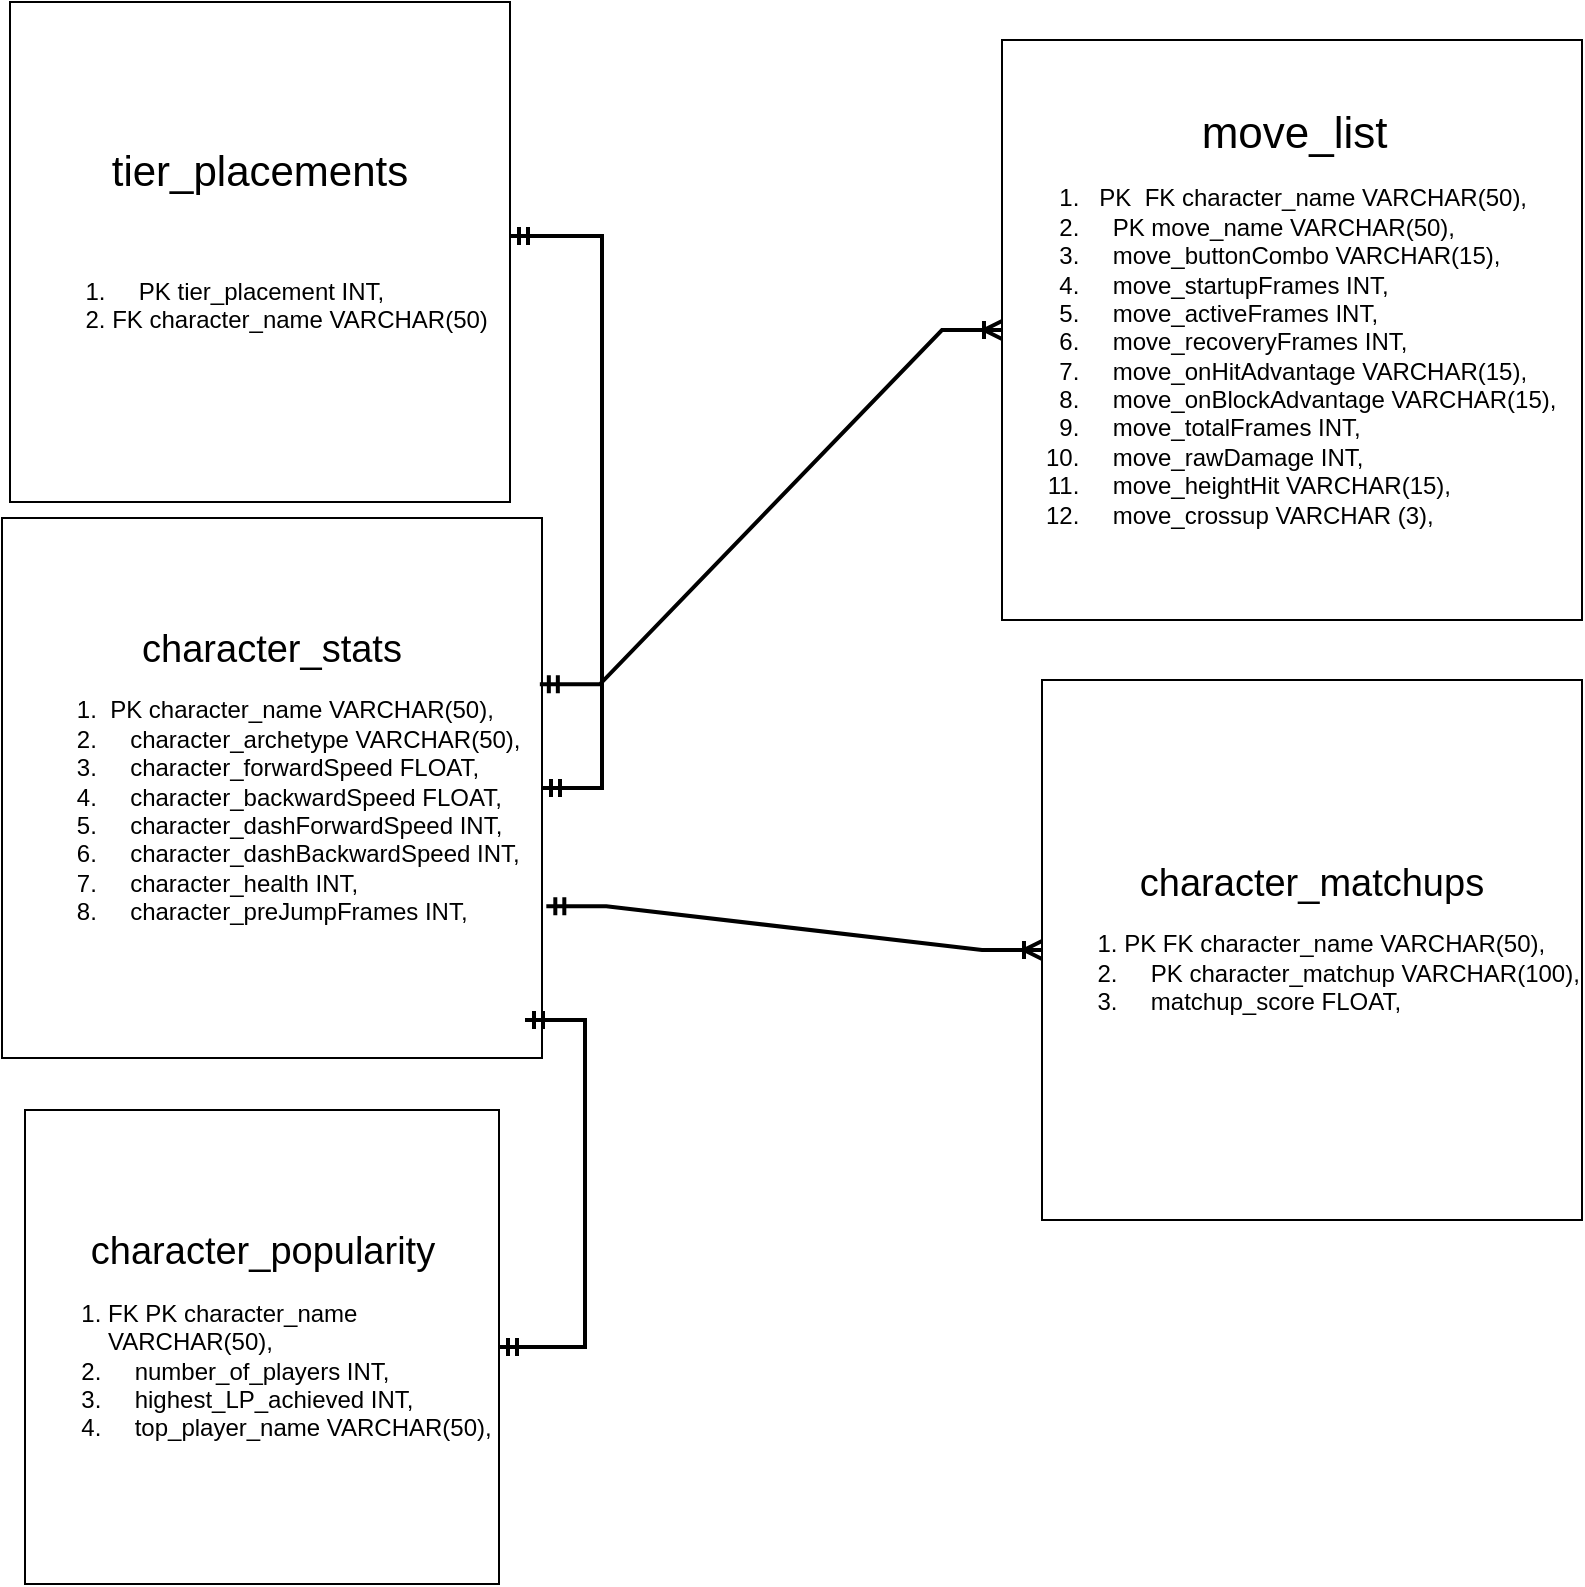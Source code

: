 <mxfile version="22.0.8" type="device">
  <diagram name="Page-1" id="Ir2mnbEKkDCIaxj3xJMn">
    <mxGraphModel dx="1266" dy="803" grid="1" gridSize="10" guides="1" tooltips="1" connect="1" arrows="1" fold="1" page="1" pageScale="1" pageWidth="827" pageHeight="1169" math="0" shadow="0">
      <root>
        <mxCell id="0" />
        <mxCell id="1" parent="0" />
        <mxCell id="TH3GNR_XO7iftzIWNU0B-1" value="&lt;font style=&quot;font-size: 19px;&quot;&gt;character_stats&lt;/font&gt;&lt;br&gt;&lt;div align=&quot;left&quot;&gt;&lt;ol&gt;&lt;li&gt;&amp;nbsp;PK character_name VARCHAR(50),&lt;/li&gt;&lt;li&gt;&amp;nbsp;&amp;nbsp; &amp;nbsp;character_archetype VARCHAR(50),&lt;/li&gt;&lt;li&gt;&amp;nbsp;&amp;nbsp; &amp;nbsp;character_forwardSpeed FLOAT,&lt;/li&gt;&lt;li&gt;&amp;nbsp;&amp;nbsp; &amp;nbsp;character_backwardSpeed FLOAT,&lt;/li&gt;&lt;li&gt;&amp;nbsp;&amp;nbsp; &amp;nbsp;character_dashForwardSpeed INT,&lt;/li&gt;&lt;li&gt;&amp;nbsp;&amp;nbsp; &amp;nbsp;character_dashBackwardSpeed INT,&lt;/li&gt;&lt;li&gt;&amp;nbsp;&amp;nbsp; &amp;nbsp;character_health INT,&lt;/li&gt;&lt;li&gt;&amp;nbsp;&amp;nbsp; &amp;nbsp;character_preJumpFrames INT, &lt;/li&gt;&lt;/ol&gt;&lt;/div&gt;" style="whiteSpace=wrap;html=1;aspect=fixed;" parent="1" vertex="1">
          <mxGeometry x="20" y="289" width="270" height="270" as="geometry" />
        </mxCell>
        <mxCell id="TH3GNR_XO7iftzIWNU0B-15" value="" style="edgeStyle=entityRelationEdgeStyle;fontSize=12;html=1;endArrow=ERoneToMany;startArrow=ERmandOne;rounded=0;strokeWidth=2;exitX=0.996;exitY=0.308;exitDx=0;exitDy=0;exitPerimeter=0;" parent="1" source="TH3GNR_XO7iftzIWNU0B-1" target="TH3GNR_XO7iftzIWNU0B-16" edge="1">
          <mxGeometry width="100" height="100" relative="1" as="geometry">
            <mxPoint x="300" y="330" as="sourcePoint" />
            <mxPoint x="490" y="250" as="targetPoint" />
          </mxGeometry>
        </mxCell>
        <mxCell id="TH3GNR_XO7iftzIWNU0B-16" value="&lt;div style=&quot;&quot;&gt;&lt;div align=&quot;center&quot;&gt;&lt;span style=&quot;&quot;&gt;&lt;span style=&quot;white-space: pre;&quot;&gt;&amp;nbsp;&amp;nbsp;&amp;nbsp;&amp;nbsp;&lt;/span&gt;&lt;/span&gt;&lt;font style=&quot;font-size: 22px;&quot;&gt;move_list&lt;/font&gt;&lt;br&gt;&lt;/div&gt;&lt;div align=&quot;left&quot;&gt;&lt;ol&gt;&lt;li&gt;&amp;nbsp; PK&amp;nbsp; FK character_name VARCHAR(50),&lt;/li&gt;&lt;li&gt;&amp;nbsp;&amp;nbsp;&amp;nbsp; PK move_name VARCHAR(50),&lt;/li&gt;&lt;li&gt;&amp;nbsp;&amp;nbsp;&amp;nbsp; move_buttonCombo VARCHAR(15),&lt;/li&gt;&lt;li&gt;&amp;nbsp;&amp;nbsp;&amp;nbsp; move_startupFrames INT,&lt;/li&gt;&lt;li&gt;&amp;nbsp;&amp;nbsp;&amp;nbsp; move_activeFrames INT,&lt;/li&gt;&lt;li&gt;&amp;nbsp;&amp;nbsp;&amp;nbsp; move_recoveryFrames INT,&lt;/li&gt;&lt;li&gt;&amp;nbsp;&amp;nbsp;&amp;nbsp; move_onHitAdvantage VARCHAR(15),&lt;/li&gt;&lt;li&gt;&amp;nbsp;&amp;nbsp;&amp;nbsp; move_onBlockAdvantage VARCHAR(15),&lt;/li&gt;&lt;li&gt;&amp;nbsp;&amp;nbsp;&amp;nbsp; move_totalFrames INT,&lt;/li&gt;&lt;li&gt;&amp;nbsp;&amp;nbsp;&amp;nbsp; move_rawDamage INT,&lt;/li&gt;&lt;li&gt;&amp;nbsp;&amp;nbsp;&amp;nbsp; move_heightHit VARCHAR(15),&lt;/li&gt;&lt;li&gt;&amp;nbsp;&amp;nbsp;&amp;nbsp; move_crossup VARCHAR (3),&lt;/li&gt;&lt;/ol&gt;&lt;/div&gt;&lt;/div&gt;" style="whiteSpace=wrap;html=1;aspect=fixed;align=left;" parent="1" vertex="1">
          <mxGeometry x="520" y="50" width="290" height="290" as="geometry" />
        </mxCell>
        <mxCell id="TH3GNR_XO7iftzIWNU0B-17" value="&lt;font style=&quot;font-size: 21px;&quot;&gt;tier_placements&lt;/font&gt;&lt;br&gt;&lt;div&gt;&lt;br&gt;&lt;div align=&quot;left&quot;&gt;&lt;br&gt;&lt;ol&gt;&lt;li&gt;&amp;nbsp;&amp;nbsp;&amp;nbsp; PK tier_placement INT,&lt;/li&gt;&lt;li&gt;FK character_name VARCHAR(50)&lt;/li&gt;&lt;/ol&gt;&lt;/div&gt;&lt;/div&gt;" style="whiteSpace=wrap;html=1;aspect=fixed;" parent="1" vertex="1">
          <mxGeometry x="24" y="31" width="250" height="250" as="geometry" />
        </mxCell>
        <mxCell id="TH3GNR_XO7iftzIWNU0B-18" value="&lt;font style=&quot;font-size: 19px;&quot;&gt;character_matchups&lt;/font&gt;&lt;br&gt;&lt;div align=&quot;left&quot;&gt;&lt;ol&gt;&lt;li&gt;PK FK character_name VARCHAR(50),&lt;/li&gt;&lt;li&gt;&amp;nbsp;&amp;nbsp;&amp;nbsp; PK character_matchup VARCHAR(100),&lt;/li&gt;&lt;li&gt;&amp;nbsp;&amp;nbsp;&amp;nbsp; matchup_score FLOAT, &lt;/li&gt;&lt;/ol&gt;&lt;/div&gt;" style="whiteSpace=wrap;html=1;aspect=fixed;" parent="1" vertex="1">
          <mxGeometry x="540" y="370" width="270" height="270" as="geometry" />
        </mxCell>
        <mxCell id="TH3GNR_XO7iftzIWNU0B-19" value="" style="edgeStyle=entityRelationEdgeStyle;fontSize=12;html=1;endArrow=ERmandOne;startArrow=ERmandOne;rounded=0;jumpSize=6;strokeWidth=2;entryX=1;entryY=0.468;entryDx=0;entryDy=0;entryPerimeter=0;" parent="1" source="TH3GNR_XO7iftzIWNU0B-1" target="TH3GNR_XO7iftzIWNU0B-17" edge="1">
          <mxGeometry width="100" height="100" relative="1" as="geometry">
            <mxPoint x="290" y="340" as="sourcePoint" />
            <mxPoint x="260" y="75" as="targetPoint" />
            <Array as="points">
              <mxPoint x="290" y="350" />
              <mxPoint x="425.95" y="455.5" />
              <mxPoint x="450" y="610" />
              <mxPoint x="460" y="630" />
              <mxPoint x="360.95" y="575.5" />
              <mxPoint x="470.95" y="675.5" />
              <mxPoint x="440.95" y="628" />
              <mxPoint x="490.95" y="805.5" />
              <mxPoint x="480.95" y="715.5" />
              <mxPoint x="250.95" y="595.5" />
              <mxPoint x="330.95" y="575.5" />
            </Array>
          </mxGeometry>
        </mxCell>
        <mxCell id="TH3GNR_XO7iftzIWNU0B-20" value="" style="edgeStyle=entityRelationEdgeStyle;fontSize=12;html=1;endArrow=ERoneToMany;startArrow=ERmandOne;rounded=0;strokeWidth=2;entryX=0;entryY=0.5;entryDx=0;entryDy=0;exitX=1.008;exitY=0.719;exitDx=0;exitDy=0;exitPerimeter=0;" parent="1" source="TH3GNR_XO7iftzIWNU0B-1" target="TH3GNR_XO7iftzIWNU0B-18" edge="1">
          <mxGeometry width="100" height="100" relative="1" as="geometry">
            <mxPoint x="290" y="480" as="sourcePoint" />
            <mxPoint x="280" y="780" as="targetPoint" />
          </mxGeometry>
        </mxCell>
        <mxCell id="TH3GNR_XO7iftzIWNU0B-22" value="&lt;div&gt;&lt;font style=&quot;font-size: 19px;&quot;&gt;character_popularity&lt;/font&gt;&lt;/div&gt;&lt;div align=&quot;left&quot;&gt;&lt;ol&gt;&lt;li&gt;FK PK character_name VARCHAR(50),&lt;/li&gt;&lt;li&gt;&amp;nbsp;&amp;nbsp;&amp;nbsp; number_of_players INT,&lt;/li&gt;&lt;li&gt;&amp;nbsp;&amp;nbsp;&amp;nbsp; highest_LP_achieved INT,&lt;/li&gt;&lt;li&gt;&amp;nbsp;&amp;nbsp;&amp;nbsp; top_player_name VARCHAR(50),&lt;/li&gt;&lt;/ol&gt;&lt;/div&gt;" style="whiteSpace=wrap;html=1;aspect=fixed;" parent="1" vertex="1">
          <mxGeometry x="31.5" y="585" width="237" height="237" as="geometry" />
        </mxCell>
        <mxCell id="qrDlyGq886WtPooSaPmE-1" value="" style="edgeStyle=entityRelationEdgeStyle;fontSize=12;html=1;endArrow=ERmandOne;startArrow=ERmandOne;rounded=0;strokeWidth=2;" edge="1" parent="1" target="TH3GNR_XO7iftzIWNU0B-22">
          <mxGeometry width="100" height="100" relative="1" as="geometry">
            <mxPoint x="281.5" y="540" as="sourcePoint" />
            <mxPoint x="260" y="703.5" as="targetPoint" />
            <Array as="points">
              <mxPoint x="311.5" y="680" />
              <mxPoint x="311.5" y="630" />
              <mxPoint x="321.5" y="610" />
              <mxPoint x="321.5" y="580" />
              <mxPoint x="311.5" y="560" />
            </Array>
          </mxGeometry>
        </mxCell>
      </root>
    </mxGraphModel>
  </diagram>
</mxfile>
